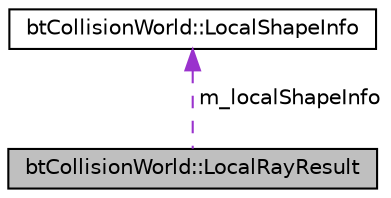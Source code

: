 digraph G
{
  edge [fontname="Helvetica",fontsize="10",labelfontname="Helvetica",labelfontsize="10"];
  node [fontname="Helvetica",fontsize="10",shape=record];
  Node1 [label="btCollisionWorld::LocalRayResult",height=0.2,width=0.4,color="black", fillcolor="grey75", style="filled" fontcolor="black"];
  Node2 -> Node1 [dir="back",color="darkorchid3",fontsize="10",style="dashed",label=" m_localShapeInfo" ,fontname="Helvetica"];
  Node2 [label="btCollisionWorld::LocalShapeInfo",height=0.2,width=0.4,color="black", fillcolor="white", style="filled",URL="$structbtCollisionWorld_1_1LocalShapeInfo.html",tooltip="LocalShapeInfo gives extra information for complex shapes Currently, only btTriangleMeshShape is avai..."];
}

